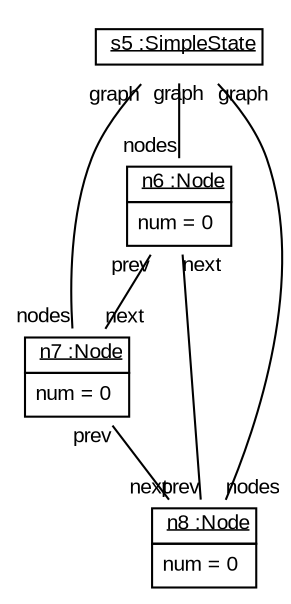 graph ObjectDiagram {
   node [shape = none, fontsize = 10, fontname = "Arial"];
   edge [fontsize = 10, fontname = "Arial"];
   compound=true;

s5 [label=<<table border='0' cellborder='1' cellspacing='0'> <tr> <td href="../test/org/sdmlib/models/patterns/example/SimpleState.java"> <u>s5 :SimpleState</u></td></tr></table>>];
n6 [label=<<table border='0' cellborder='1' cellspacing='0'> <tr> <td href="../test/org/sdmlib/models/patterns/example/Node.java"> <u>n6 :Node</u></td></tr><tr><td><table border='0' cellborder='0' cellspacing='0'><tr><td align='left'>num = 0</td></tr></table></td></tr></table>>];
n7 [label=<<table border='0' cellborder='1' cellspacing='0'> <tr> <td href="../test/org/sdmlib/models/patterns/example/Node.java"> <u>n7 :Node</u></td></tr><tr><td><table border='0' cellborder='0' cellspacing='0'><tr><td align='left'>num = 0</td></tr></table></td></tr></table>>];
n8 [label=<<table border='0' cellborder='1' cellspacing='0'> <tr> <td href="../test/org/sdmlib/models/patterns/example/Node.java"> <u>n8 :Node</u></td></tr><tr><td><table border='0' cellborder='0' cellspacing='0'><tr><td align='left'>num = 0</td></tr></table></td></tr></table>>];

s5 -- n6 [headlabel = "nodes" taillabel = "graph"];
s5 -- n7 [headlabel = "nodes" taillabel = "graph"];
s5 -- n8 [headlabel = "nodes" taillabel = "graph"];
n6 -- n7 [headlabel = "next" taillabel = "prev"];
n6 -- n8 [headlabel = "prev" taillabel = "next"];
n7 -- n8 [headlabel = "next" taillabel = "prev"];
}
